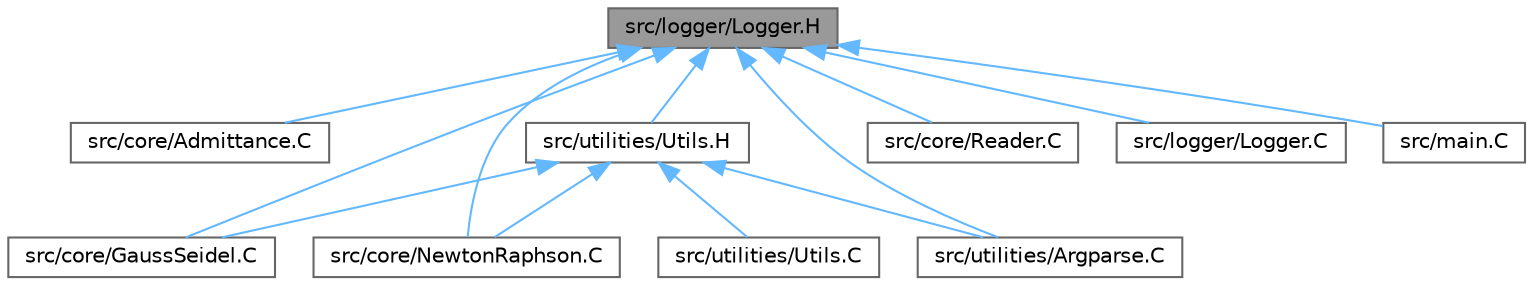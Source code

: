 digraph "src/logger/Logger.H"
{
 // LATEX_PDF_SIZE
  bgcolor="transparent";
  edge [fontname=Helvetica,fontsize=10,labelfontname=Helvetica,labelfontsize=10];
  node [fontname=Helvetica,fontsize=10,shape=box,height=0.2,width=0.4];
  Node1 [id="Node000001",label="src/logger/Logger.H",height=0.2,width=0.4,color="gray40", fillcolor="grey60", style="filled", fontcolor="black",tooltip="Logger utilities for deltaFlow, providing logging macros and a singleton Logger class."];
  Node1 -> Node2 [id="edge1_Node000001_Node000002",dir="back",color="steelblue1",style="solid",tooltip=" "];
  Node2 [id="Node000002",label="src/core/Admittance.C",height=0.2,width=0.4,color="grey40", fillcolor="white", style="filled",URL="$_admittance_8_c.html",tooltip=" "];
  Node1 -> Node3 [id="edge2_Node000001_Node000003",dir="back",color="steelblue1",style="solid",tooltip=" "];
  Node3 [id="Node000003",label="src/core/GaussSeidel.C",height=0.2,width=0.4,color="grey40", fillcolor="white", style="filled",URL="$_gauss_seidel_8_c.html",tooltip=" "];
  Node1 -> Node4 [id="edge3_Node000001_Node000004",dir="back",color="steelblue1",style="solid",tooltip=" "];
  Node4 [id="Node000004",label="src/core/NewtonRaphson.C",height=0.2,width=0.4,color="grey40", fillcolor="white", style="filled",URL="$_newton_raphson_8_c.html",tooltip=" "];
  Node1 -> Node5 [id="edge4_Node000001_Node000005",dir="back",color="steelblue1",style="solid",tooltip=" "];
  Node5 [id="Node000005",label="src/core/Reader.C",height=0.2,width=0.4,color="grey40", fillcolor="white", style="filled",URL="$_reader_8_c.html",tooltip=" "];
  Node1 -> Node6 [id="edge5_Node000001_Node000006",dir="back",color="steelblue1",style="solid",tooltip=" "];
  Node6 [id="Node000006",label="src/logger/Logger.C",height=0.2,width=0.4,color="grey40", fillcolor="white", style="filled",URL="$_logger_8_c.html",tooltip=" "];
  Node1 -> Node7 [id="edge6_Node000001_Node000007",dir="back",color="steelblue1",style="solid",tooltip=" "];
  Node7 [id="Node000007",label="src/main.C",height=0.2,width=0.4,color="grey40", fillcolor="white", style="filled",URL="$main_8_c.html",tooltip="Main entry point for the deltaFlow (power flow analysis application)."];
  Node1 -> Node8 [id="edge7_Node000001_Node000008",dir="back",color="steelblue1",style="solid",tooltip=" "];
  Node8 [id="Node000008",label="src/utilities/Argparse.C",height=0.2,width=0.4,color="grey40", fillcolor="white", style="filled",URL="$_argparse_8_c.html",tooltip=" "];
  Node1 -> Node9 [id="edge8_Node000001_Node000009",dir="back",color="steelblue1",style="solid",tooltip=" "];
  Node9 [id="Node000009",label="src/utilities/Utils.H",height=0.2,width=0.4,color="grey40", fillcolor="white", style="filled",URL="$_utils_8_h.html",tooltip="Utility functions and helpers for deltaFlow."];
  Node9 -> Node3 [id="edge9_Node000009_Node000003",dir="back",color="steelblue1",style="solid",tooltip=" "];
  Node9 -> Node4 [id="edge10_Node000009_Node000004",dir="back",color="steelblue1",style="solid",tooltip=" "];
  Node9 -> Node8 [id="edge11_Node000009_Node000008",dir="back",color="steelblue1",style="solid",tooltip=" "];
  Node9 -> Node10 [id="edge12_Node000009_Node000010",dir="back",color="steelblue1",style="solid",tooltip=" "];
  Node10 [id="Node000010",label="src/utilities/Utils.C",height=0.2,width=0.4,color="grey40", fillcolor="white", style="filled",URL="$_utils_8_c.html",tooltip=" "];
}
